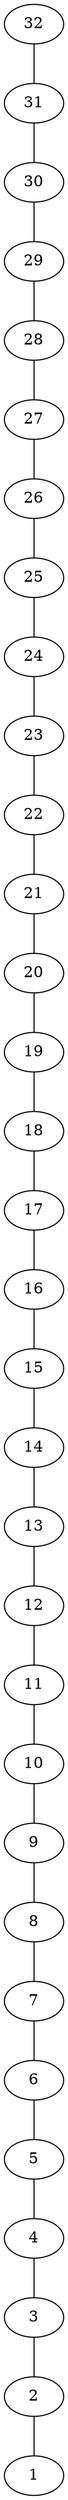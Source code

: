 graph original{
32 -- 31;
31 -- 30;
30 -- 29;
29 -- 28;
28 -- 27;
27 -- 26;
26 -- 25;
25 -- 24;
24 -- 23;
23 -- 22;
22 -- 21;
21 -- 20;
20 -- 19;
19 -- 18;
18 -- 17;
17 -- 16;
16 -- 15;
15 -- 14;
14 -- 13;
13 -- 12;
12 -- 11;
11 -- 10;
10 -- 9;
9 -- 8;
8 -- 7;
7 -- 6;
6 -- 5;
5 -- 4;
4 -- 3;
3 -- 2;
2 -- 1;
}
